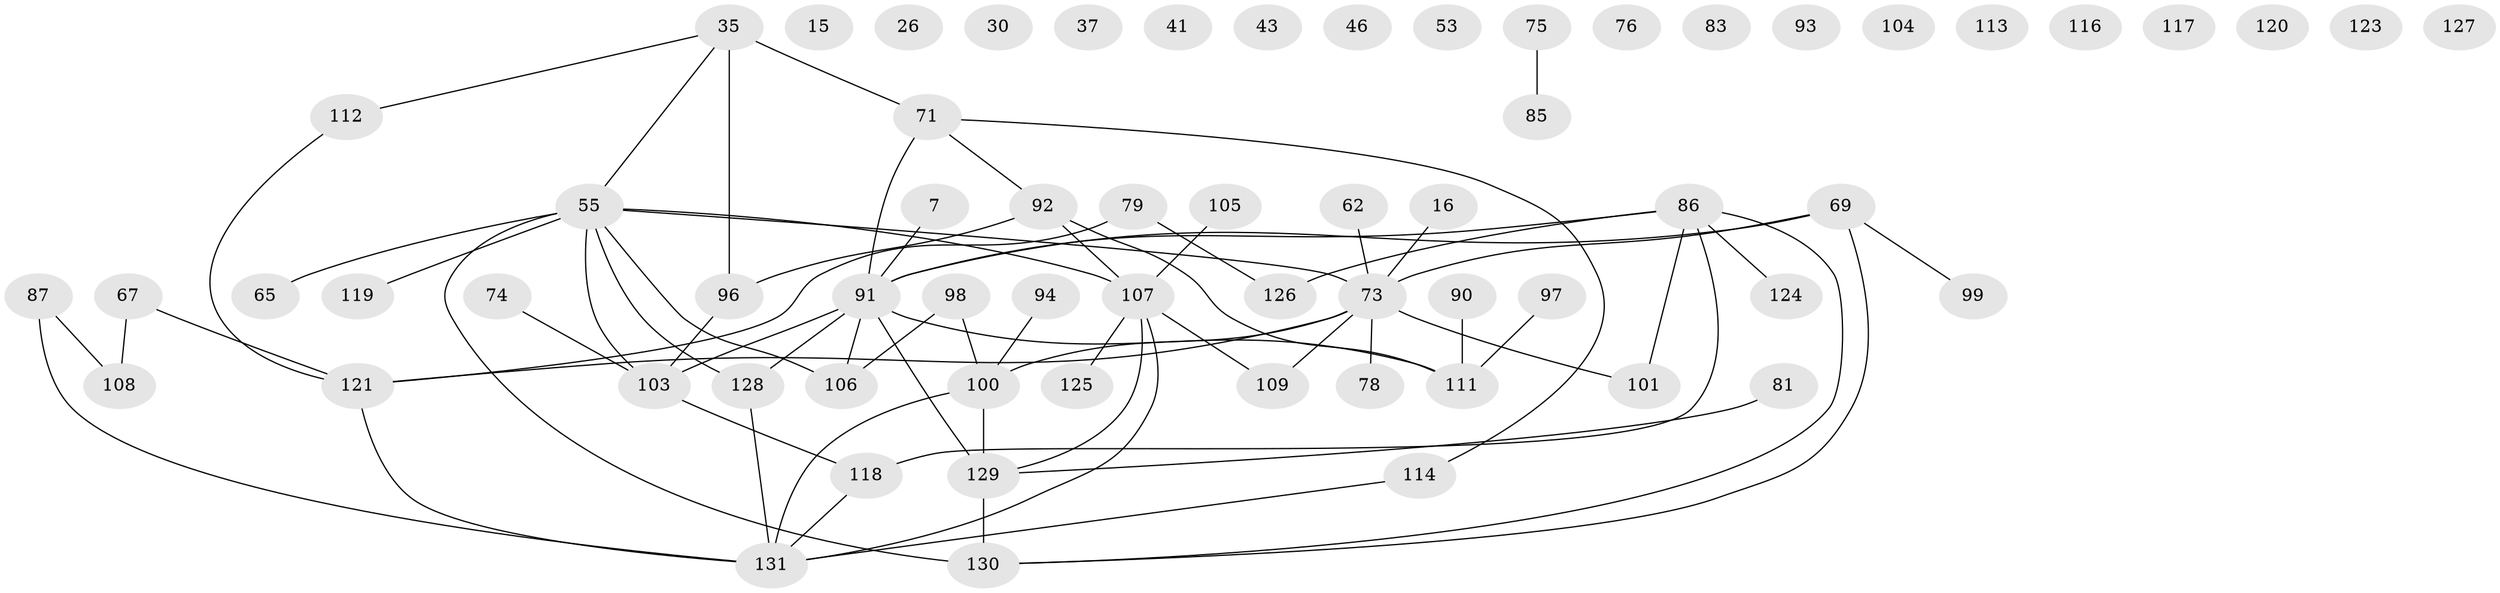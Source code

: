 // original degree distribution, {4: 0.11450381679389313, 2: 0.2366412213740458, 3: 0.17557251908396945, 1: 0.2595419847328244, 0: 0.11450381679389313, 5: 0.07633587786259542, 7: 0.007633587786259542, 6: 0.015267175572519083}
// Generated by graph-tools (version 1.1) at 2025/38/03/09/25 04:38:57]
// undirected, 65 vertices, 70 edges
graph export_dot {
graph [start="1"]
  node [color=gray90,style=filled];
  7;
  15;
  16;
  26;
  30;
  35 [super="+19"];
  37;
  41 [super="+14"];
  43;
  46;
  53 [super="+23"];
  55 [super="+12+42+31+28"];
  62;
  65;
  67 [super="+25"];
  69;
  71 [super="+57"];
  73 [super="+20"];
  74 [super="+6"];
  75;
  76 [super="+63"];
  78;
  79 [super="+51"];
  81;
  83;
  85;
  86 [super="+70+64"];
  87;
  90;
  91 [super="+56+77+89+66"];
  92 [super="+50"];
  93;
  94 [super="+32"];
  96;
  97 [super="+24"];
  98;
  99;
  100 [super="+36"];
  101;
  103 [super="+10+80"];
  104;
  105;
  106 [super="+44+95"];
  107 [super="+18+21+82"];
  108 [super="+9"];
  109 [super="+48"];
  111 [super="+40+39"];
  112;
  113;
  114 [super="+4+27"];
  116;
  117;
  118 [super="+52+61"];
  119;
  120;
  121 [super="+33+102"];
  123;
  124;
  125 [super="+60"];
  126;
  127;
  128 [super="+29+110+122"];
  129 [super="+59"];
  130 [super="+1+49+115+58+68+88"];
  131 [super="+84+72"];
  7 -- 91;
  16 -- 73;
  35 -- 96 [weight=2];
  35 -- 112;
  35 -- 55;
  35 -- 71;
  55 -- 73;
  55 -- 106 [weight=2];
  55 -- 128;
  55 -- 103 [weight=2];
  55 -- 65;
  55 -- 119;
  55 -- 107;
  55 -- 130 [weight=2];
  62 -- 73;
  67 -- 108;
  67 -- 121;
  69 -- 73;
  69 -- 99;
  69 -- 130;
  69 -- 91;
  71 -- 114;
  71 -- 91;
  71 -- 92;
  73 -- 100;
  73 -- 101;
  73 -- 78;
  73 -- 121 [weight=2];
  73 -- 109;
  74 -- 103;
  75 -- 85;
  79 -- 126;
  79 -- 121;
  81 -- 129;
  86 -- 91 [weight=2];
  86 -- 124;
  86 -- 126;
  86 -- 130;
  86 -- 101;
  86 -- 118;
  87 -- 108;
  87 -- 131;
  90 -- 111;
  91 -- 129;
  91 -- 103;
  91 -- 106 [weight=2];
  91 -- 111;
  91 -- 128;
  92 -- 96;
  92 -- 107 [weight=2];
  92 -- 111;
  94 -- 100;
  96 -- 103 [weight=2];
  97 -- 111;
  98 -- 100;
  98 -- 106;
  100 -- 131;
  100 -- 129 [weight=2];
  103 -- 118;
  105 -- 107;
  107 -- 125;
  107 -- 129;
  107 -- 131;
  107 -- 109;
  112 -- 121;
  114 -- 131;
  118 -- 131;
  121 -- 131 [weight=2];
  128 -- 131;
  129 -- 130;
}
